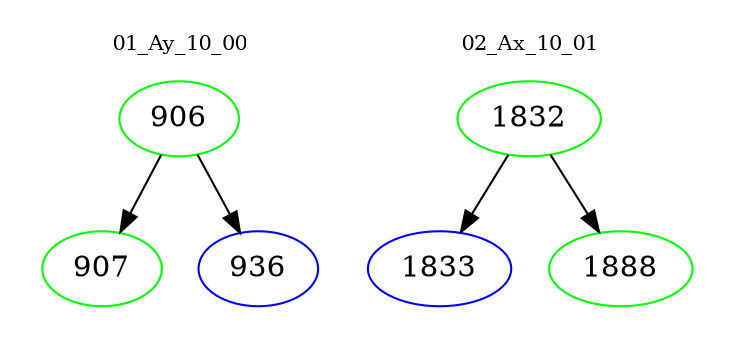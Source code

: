 digraph{
subgraph cluster_0 {
color = white
label = "01_Ay_10_00";
fontsize=10;
T0_906 [label="906", color="green"]
T0_906 -> T0_907 [color="black"]
T0_907 [label="907", color="green"]
T0_906 -> T0_936 [color="black"]
T0_936 [label="936", color="blue"]
}
subgraph cluster_1 {
color = white
label = "02_Ax_10_01";
fontsize=10;
T1_1832 [label="1832", color="green"]
T1_1832 -> T1_1833 [color="black"]
T1_1833 [label="1833", color="blue"]
T1_1832 -> T1_1888 [color="black"]
T1_1888 [label="1888", color="green"]
}
}
